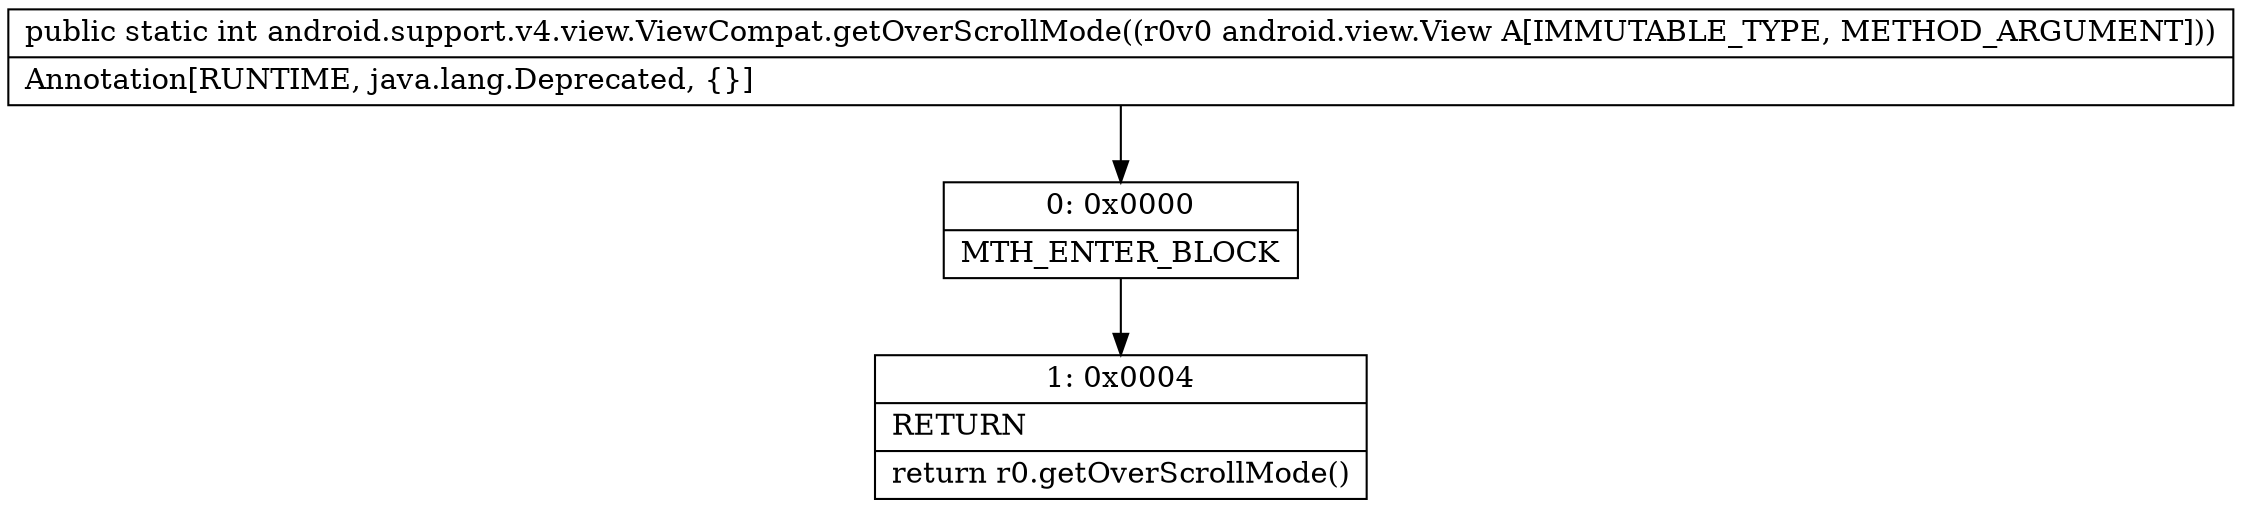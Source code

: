 digraph "CFG forandroid.support.v4.view.ViewCompat.getOverScrollMode(Landroid\/view\/View;)I" {
Node_0 [shape=record,label="{0\:\ 0x0000|MTH_ENTER_BLOCK\l}"];
Node_1 [shape=record,label="{1\:\ 0x0004|RETURN\l|return r0.getOverScrollMode()\l}"];
MethodNode[shape=record,label="{public static int android.support.v4.view.ViewCompat.getOverScrollMode((r0v0 android.view.View A[IMMUTABLE_TYPE, METHOD_ARGUMENT]))  | Annotation[RUNTIME, java.lang.Deprecated, \{\}]\l}"];
MethodNode -> Node_0;
Node_0 -> Node_1;
}

